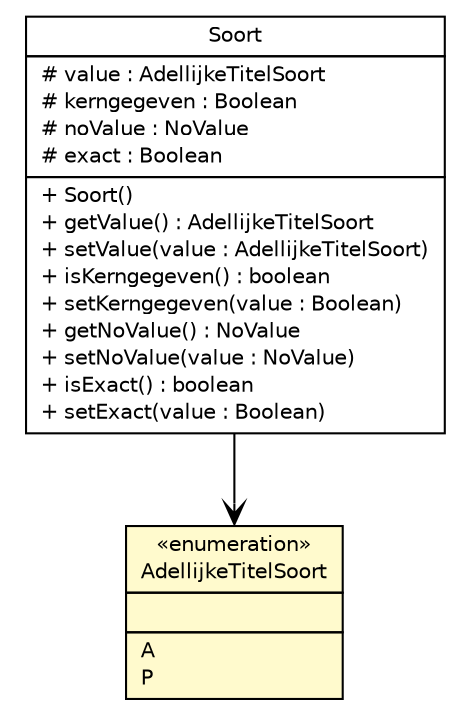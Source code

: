 #!/usr/local/bin/dot
#
# Class diagram 
# Generated by UMLGraph version R5_6-24-gf6e263 (http://www.umlgraph.org/)
#

digraph G {
	edge [fontname="Helvetica",fontsize=10,labelfontname="Helvetica",labelfontsize=10];
	node [fontname="Helvetica",fontsize=10,shape=plaintext];
	nodesep=0.25;
	ranksep=0.5;
	// nl.egem.stuf.sector.bg._0204.AdellijkeTitelSoort
	c36563 [label=<<table title="nl.egem.stuf.sector.bg._0204.AdellijkeTitelSoort" border="0" cellborder="1" cellspacing="0" cellpadding="2" port="p" bgcolor="lemonChiffon" href="./AdellijkeTitelSoort.html">
		<tr><td><table border="0" cellspacing="0" cellpadding="1">
<tr><td align="center" balign="center"> &#171;enumeration&#187; </td></tr>
<tr><td align="center" balign="center"> AdellijkeTitelSoort </td></tr>
		</table></td></tr>
		<tr><td><table border="0" cellspacing="0" cellpadding="1">
<tr><td align="left" balign="left">  </td></tr>
		</table></td></tr>
		<tr><td><table border="0" cellspacing="0" cellpadding="1">
<tr><td align="left" balign="left"> A </td></tr>
<tr><td align="left" balign="left"> P </td></tr>
		</table></td></tr>
		</table>>, URL="./AdellijkeTitelSoort.html", fontname="Helvetica", fontcolor="black", fontsize=10.0];
	// nl.egem.stuf.sector.bg._0204.ADLTabel.Soort
	c36659 [label=<<table title="nl.egem.stuf.sector.bg._0204.ADLTabel.Soort" border="0" cellborder="1" cellspacing="0" cellpadding="2" port="p" href="./ADLTabel.Soort.html">
		<tr><td><table border="0" cellspacing="0" cellpadding="1">
<tr><td align="center" balign="center"> Soort </td></tr>
		</table></td></tr>
		<tr><td><table border="0" cellspacing="0" cellpadding="1">
<tr><td align="left" balign="left"> # value : AdellijkeTitelSoort </td></tr>
<tr><td align="left" balign="left"> # kerngegeven : Boolean </td></tr>
<tr><td align="left" balign="left"> # noValue : NoValue </td></tr>
<tr><td align="left" balign="left"> # exact : Boolean </td></tr>
		</table></td></tr>
		<tr><td><table border="0" cellspacing="0" cellpadding="1">
<tr><td align="left" balign="left"> + Soort() </td></tr>
<tr><td align="left" balign="left"> + getValue() : AdellijkeTitelSoort </td></tr>
<tr><td align="left" balign="left"> + setValue(value : AdellijkeTitelSoort) </td></tr>
<tr><td align="left" balign="left"> + isKerngegeven() : boolean </td></tr>
<tr><td align="left" balign="left"> + setKerngegeven(value : Boolean) </td></tr>
<tr><td align="left" balign="left"> + getNoValue() : NoValue </td></tr>
<tr><td align="left" balign="left"> + setNoValue(value : NoValue) </td></tr>
<tr><td align="left" balign="left"> + isExact() : boolean </td></tr>
<tr><td align="left" balign="left"> + setExact(value : Boolean) </td></tr>
		</table></td></tr>
		</table>>, URL="./ADLTabel.Soort.html", fontname="Helvetica", fontcolor="black", fontsize=10.0];
	// nl.egem.stuf.sector.bg._0204.ADLTabel.Soort NAVASSOC nl.egem.stuf.sector.bg._0204.AdellijkeTitelSoort
	c36659:p -> c36563:p [taillabel="", label="", headlabel="", fontname="Helvetica", fontcolor="black", fontsize=10.0, color="black", arrowhead=open];
}

